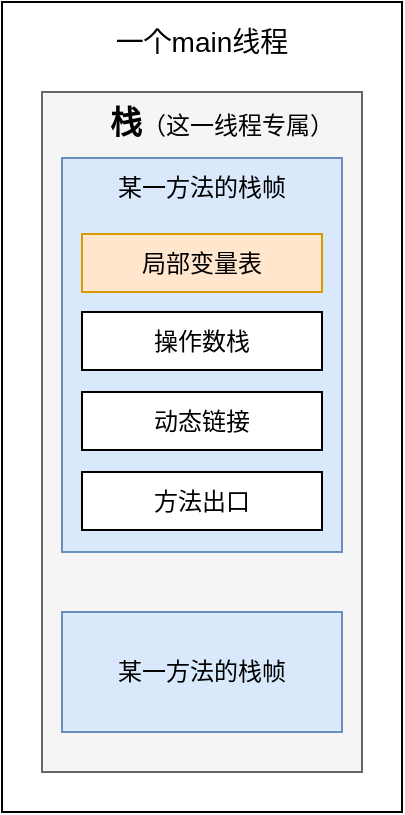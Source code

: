 <mxfile version="28.2.3">
  <diagram name="第 1 页" id="jtd3-GFuVT2AE-UvLqNh">
    <mxGraphModel dx="994" dy="565" grid="1" gridSize="10" guides="1" tooltips="1" connect="1" arrows="1" fold="1" page="1" pageScale="1" pageWidth="1169" pageHeight="827" math="0" shadow="0">
      <root>
        <mxCell id="0" />
        <mxCell id="1" parent="0" />
        <mxCell id="_pnz-nJoAxj3tHFFjfV8-2" value="" style="rounded=0;whiteSpace=wrap;html=1;" parent="1" vertex="1">
          <mxGeometry x="220" y="130" width="200" height="405" as="geometry" />
        </mxCell>
        <mxCell id="_pnz-nJoAxj3tHFFjfV8-3" value="&lt;font style=&quot;font-size: 14px;&quot;&gt;一个main线程&lt;/font&gt;" style="text;html=1;strokeColor=none;fillColor=none;align=center;verticalAlign=middle;whiteSpace=wrap;rounded=0;" parent="1" vertex="1">
          <mxGeometry x="270" y="135" width="100" height="30" as="geometry" />
        </mxCell>
        <mxCell id="_pnz-nJoAxj3tHFFjfV8-4" value="" style="rounded=0;whiteSpace=wrap;html=1;fillColor=#f5f5f5;fontColor=#333333;strokeColor=#666666;" parent="1" vertex="1">
          <mxGeometry x="240" y="175" width="160" height="340" as="geometry" />
        </mxCell>
        <mxCell id="_pnz-nJoAxj3tHFFjfV8-5" value="&lt;font style=&quot;font-size: 16px;&quot;&gt;&lt;b&gt;栈&lt;/b&gt;&lt;/font&gt;（这一线程专属）" style="text;html=1;strokeColor=none;fillColor=none;align=center;verticalAlign=middle;whiteSpace=wrap;rounded=0;" parent="1" vertex="1">
          <mxGeometry x="270" y="175" width="120" height="30" as="geometry" />
        </mxCell>
        <mxCell id="_pnz-nJoAxj3tHFFjfV8-6" value="" style="rounded=0;whiteSpace=wrap;html=1;fillColor=#dae8fc;strokeColor=#6c8ebf;" parent="1" vertex="1">
          <mxGeometry x="250" y="208" width="140" height="197" as="geometry" />
        </mxCell>
        <mxCell id="_pnz-nJoAxj3tHFFjfV8-7" value="局部变量表" style="rounded=0;whiteSpace=wrap;html=1;fillColor=#ffe6cc;strokeColor=#d79b00;" parent="1" vertex="1">
          <mxGeometry x="260" y="246" width="120" height="29" as="geometry" />
        </mxCell>
        <mxCell id="_pnz-nJoAxj3tHFFjfV8-8" value="方法出口" style="rounded=0;whiteSpace=wrap;html=1;" parent="1" vertex="1">
          <mxGeometry x="260" y="365" width="120" height="29" as="geometry" />
        </mxCell>
        <mxCell id="_pnz-nJoAxj3tHFFjfV8-9" value="动态链接" style="rounded=0;whiteSpace=wrap;html=1;" parent="1" vertex="1">
          <mxGeometry x="260" y="325" width="120" height="29" as="geometry" />
        </mxCell>
        <mxCell id="_pnz-nJoAxj3tHFFjfV8-10" value="操作数栈" style="rounded=0;whiteSpace=wrap;html=1;" parent="1" vertex="1">
          <mxGeometry x="260" y="285" width="120" height="29" as="geometry" />
        </mxCell>
        <mxCell id="_pnz-nJoAxj3tHFFjfV8-11" value="某一方法的栈帧" style="text;html=1;strokeColor=none;fillColor=none;align=center;verticalAlign=middle;whiteSpace=wrap;rounded=0;" parent="1" vertex="1">
          <mxGeometry x="275" y="208" width="90" height="30" as="geometry" />
        </mxCell>
        <mxCell id="_pnz-nJoAxj3tHFFjfV8-12" value="某一方法的栈帧" style="rounded=0;whiteSpace=wrap;html=1;fillColor=#dae8fc;strokeColor=#6c8ebf;" parent="1" vertex="1">
          <mxGeometry x="250" y="435" width="140" height="60" as="geometry" />
        </mxCell>
      </root>
    </mxGraphModel>
  </diagram>
</mxfile>
